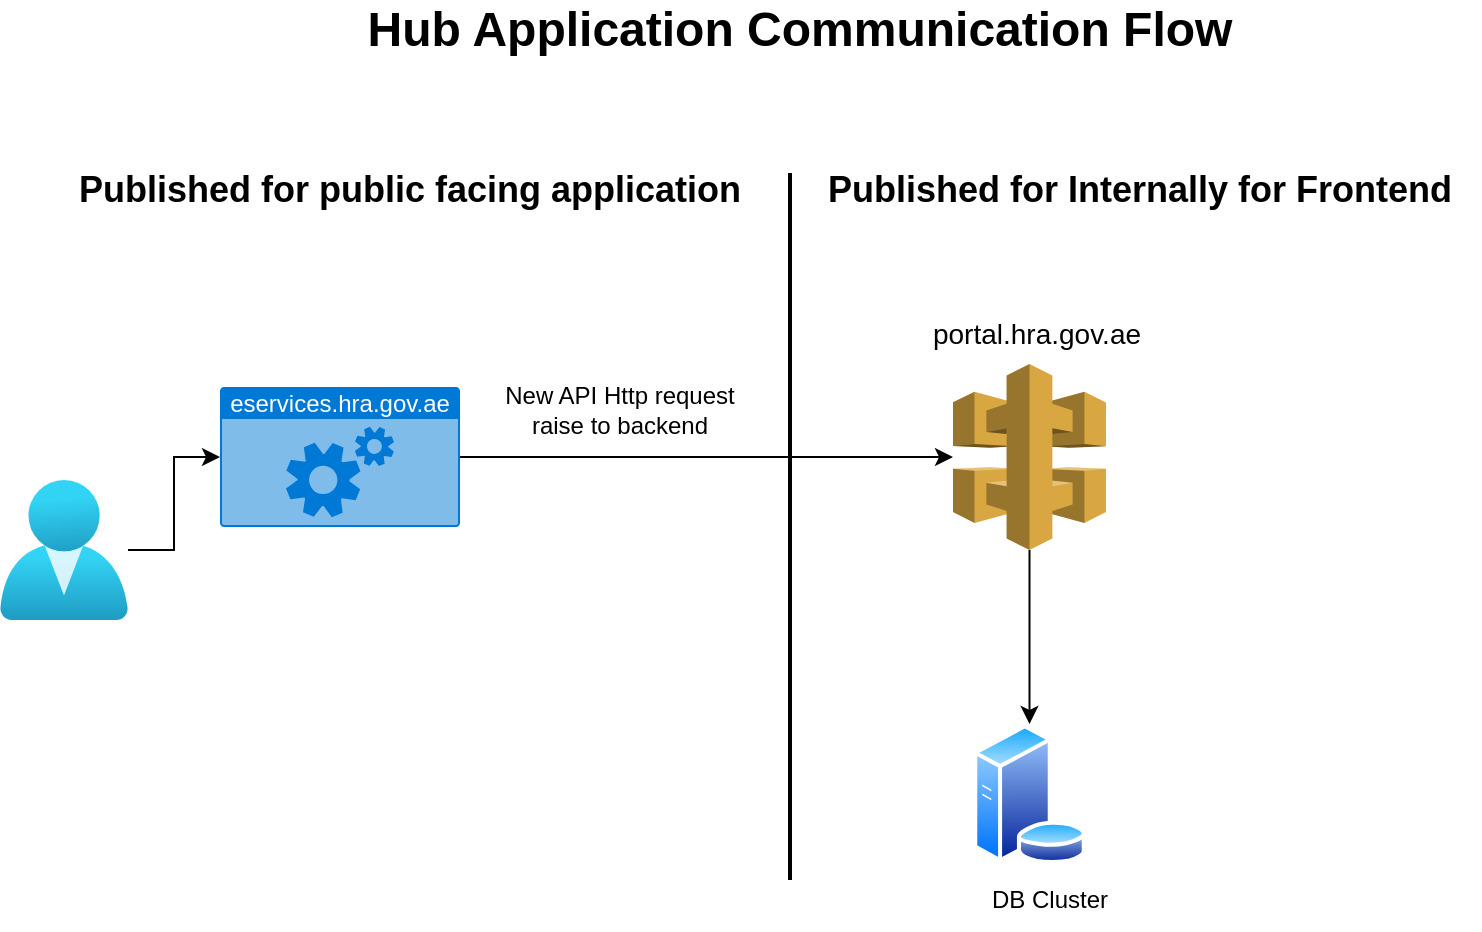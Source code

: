 <mxfile version="23.0.2" type="github">
  <diagram name="Page-1" id="m3JJQ44KRjg1wA6EPXdw">
    <mxGraphModel dx="1752" dy="998" grid="1" gridSize="10" guides="1" tooltips="1" connect="1" arrows="1" fold="1" page="1" pageScale="1" pageWidth="850" pageHeight="1100" math="0" shadow="0">
      <root>
        <mxCell id="0" />
        <mxCell id="1" parent="0" />
        <mxCell id="1rh2TZPiEFTCJC9huodM-13" value="" style="edgeStyle=orthogonalEdgeStyle;rounded=0;orthogonalLoop=1;jettySize=auto;html=1;" edge="1" parent="1" source="1rh2TZPiEFTCJC9huodM-1" target="1rh2TZPiEFTCJC9huodM-2">
          <mxGeometry relative="1" as="geometry" />
        </mxCell>
        <mxCell id="1rh2TZPiEFTCJC9huodM-1" value="" style="image;aspect=fixed;html=1;points=[];align=center;fontSize=12;image=img/lib/azure2/identity/Users.svg;" vertex="1" parent="1">
          <mxGeometry x="50" y="340" width="64" height="70" as="geometry" />
        </mxCell>
        <mxCell id="1rh2TZPiEFTCJC9huodM-14" value="" style="edgeStyle=orthogonalEdgeStyle;rounded=0;orthogonalLoop=1;jettySize=auto;html=1;" edge="1" parent="1" source="1rh2TZPiEFTCJC9huodM-2" target="1rh2TZPiEFTCJC9huodM-3">
          <mxGeometry relative="1" as="geometry" />
        </mxCell>
        <mxCell id="1rh2TZPiEFTCJC9huodM-2" value="eservices.hra.gov.ae" style="html=1;whiteSpace=wrap;strokeColor=none;fillColor=#0079D6;labelPosition=center;verticalLabelPosition=middle;verticalAlign=top;align=center;fontSize=12;outlineConnect=0;spacingTop=-6;fontColor=#FFFFFF;sketch=0;shape=mxgraph.sitemap.services;" vertex="1" parent="1">
          <mxGeometry x="160" y="293.5" width="120" height="70" as="geometry" />
        </mxCell>
        <mxCell id="1rh2TZPiEFTCJC9huodM-15" style="edgeStyle=orthogonalEdgeStyle;rounded=0;orthogonalLoop=1;jettySize=auto;html=1;" edge="1" parent="1" source="1rh2TZPiEFTCJC9huodM-3" target="1rh2TZPiEFTCJC9huodM-6">
          <mxGeometry relative="1" as="geometry" />
        </mxCell>
        <mxCell id="1rh2TZPiEFTCJC9huodM-3" value="" style="outlineConnect=0;dashed=0;verticalLabelPosition=bottom;verticalAlign=top;align=center;html=1;shape=mxgraph.aws3.api_gateway;fillColor=#D9A741;gradientColor=none;" vertex="1" parent="1">
          <mxGeometry x="526.5" y="282" width="76.5" height="93" as="geometry" />
        </mxCell>
        <mxCell id="1rh2TZPiEFTCJC9huodM-4" value="&lt;font style=&quot;font-size: 14px;&quot;&gt;portal.hra.gov.ae&lt;/font&gt;" style="text;html=1;strokeColor=none;fillColor=none;align=center;verticalAlign=middle;whiteSpace=wrap;rounded=0;" vertex="1" parent="1">
          <mxGeometry x="520" y="252" width="96.5" height="30" as="geometry" />
        </mxCell>
        <mxCell id="1rh2TZPiEFTCJC9huodM-6" value="" style="image;aspect=fixed;perimeter=ellipsePerimeter;html=1;align=center;shadow=0;dashed=0;spacingTop=3;image=img/lib/active_directory/database_server.svg;" vertex="1" parent="1">
          <mxGeometry x="536.05" y="462" width="57.4" height="70" as="geometry" />
        </mxCell>
        <mxCell id="1rh2TZPiEFTCJC9huodM-7" value="DB Cluster" style="text;html=1;strokeColor=none;fillColor=none;align=center;verticalAlign=middle;whiteSpace=wrap;rounded=0;" vertex="1" parent="1">
          <mxGeometry x="520" y="535" width="109.5" height="30" as="geometry" />
        </mxCell>
        <mxCell id="1rh2TZPiEFTCJC9huodM-9" value="" style="line;strokeWidth=2;direction=south;html=1;" vertex="1" parent="1">
          <mxGeometry x="440" y="186.5" width="10" height="353.5" as="geometry" />
        </mxCell>
        <mxCell id="1rh2TZPiEFTCJC9huodM-10" value="&lt;b&gt;&lt;font style=&quot;font-size: 18px;&quot;&gt;Published for Internally for Frontend&lt;/font&gt;&lt;/b&gt;" style="text;html=1;strokeColor=none;fillColor=none;align=center;verticalAlign=middle;whiteSpace=wrap;rounded=0;" vertex="1" parent="1">
          <mxGeometry x="450" y="180" width="340" height="30" as="geometry" />
        </mxCell>
        <mxCell id="1rh2TZPiEFTCJC9huodM-11" value="&lt;b&gt;&lt;font style=&quot;font-size: 18px;&quot;&gt;Published for public facing application&lt;/font&gt;&lt;/b&gt;" style="text;html=1;strokeColor=none;fillColor=none;align=center;verticalAlign=middle;whiteSpace=wrap;rounded=0;" vertex="1" parent="1">
          <mxGeometry x="70" y="180" width="370" height="30" as="geometry" />
        </mxCell>
        <mxCell id="1rh2TZPiEFTCJC9huodM-17" value="New API Http request raise to backend" style="text;html=1;strokeColor=none;fillColor=none;align=center;verticalAlign=middle;whiteSpace=wrap;rounded=0;" vertex="1" parent="1">
          <mxGeometry x="300" y="290" width="120" height="30" as="geometry" />
        </mxCell>
        <mxCell id="1rh2TZPiEFTCJC9huodM-18" value="&lt;b&gt;&lt;font style=&quot;font-size: 24px;&quot;&gt;Hub Application Communication Flow&lt;/font&gt;&lt;/b&gt;" style="text;html=1;strokeColor=none;fillColor=none;align=center;verticalAlign=middle;whiteSpace=wrap;rounded=0;" vertex="1" parent="1">
          <mxGeometry x="230" y="100" width="440" height="30" as="geometry" />
        </mxCell>
      </root>
    </mxGraphModel>
  </diagram>
</mxfile>
